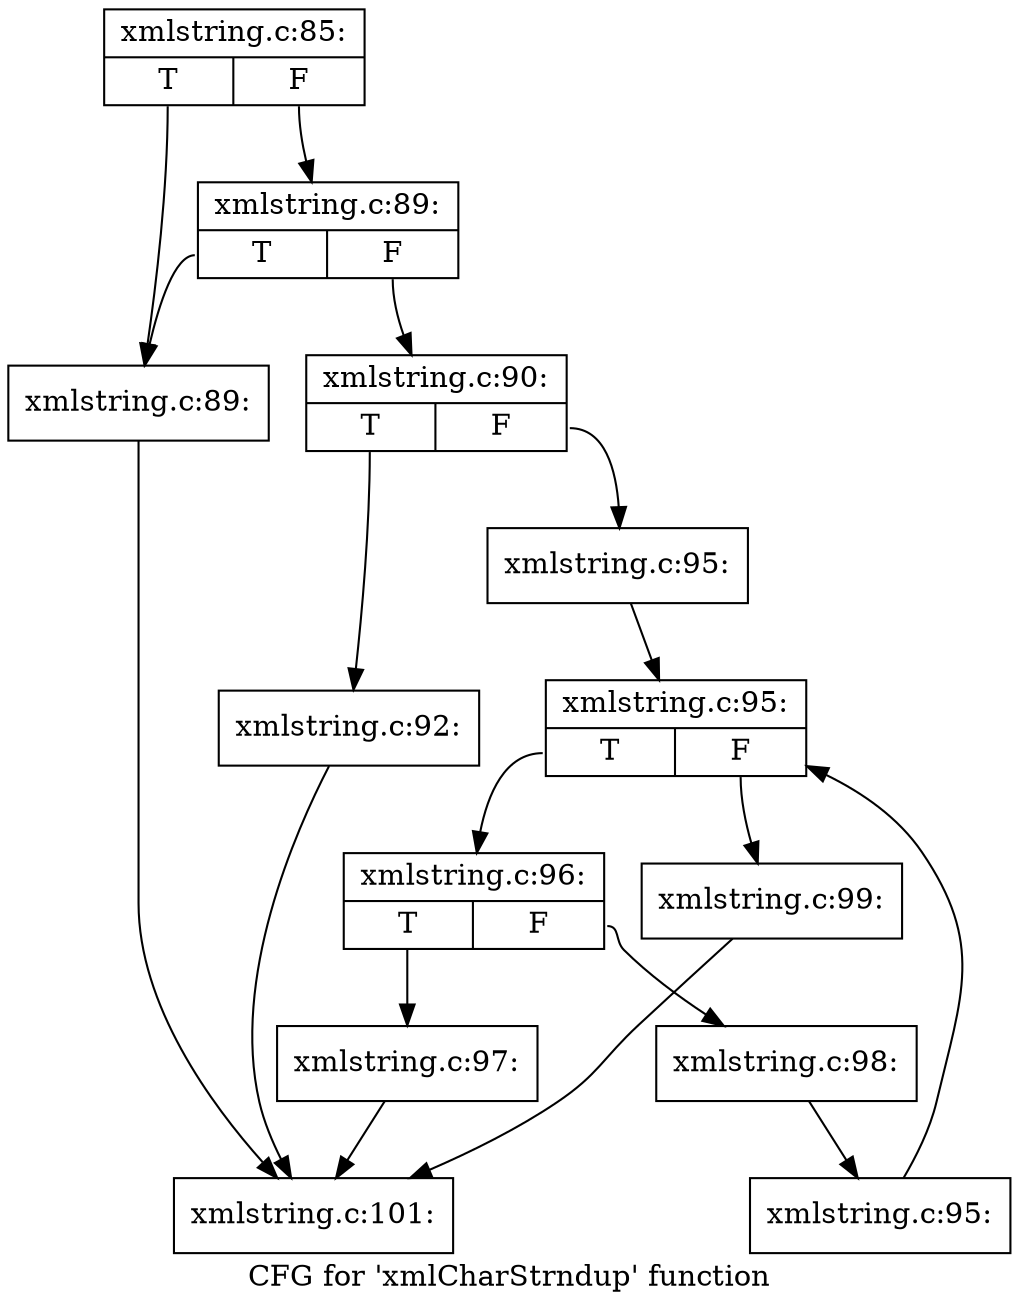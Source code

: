 digraph "CFG for 'xmlCharStrndup' function" {
	label="CFG for 'xmlCharStrndup' function";

	Node0x38aa0f0 [shape=record,label="{xmlstring.c:85:|{<s0>T|<s1>F}}"];
	Node0x38aa0f0:s0 -> Node0x38ad270;
	Node0x38aa0f0:s1 -> Node0x38ad310;
	Node0x38ad310 [shape=record,label="{xmlstring.c:89:|{<s0>T|<s1>F}}"];
	Node0x38ad310:s0 -> Node0x38ad270;
	Node0x38ad310:s1 -> Node0x38ad2c0;
	Node0x38ad270 [shape=record,label="{xmlstring.c:89:}"];
	Node0x38ad270 -> Node0x38a77e0;
	Node0x38ad2c0 [shape=record,label="{xmlstring.c:90:|{<s0>T|<s1>F}}"];
	Node0x38ad2c0:s0 -> Node0x38ae350;
	Node0x38ad2c0:s1 -> Node0x38ae3a0;
	Node0x38ae350 [shape=record,label="{xmlstring.c:92:}"];
	Node0x38ae350 -> Node0x38a77e0;
	Node0x38ae3a0 [shape=record,label="{xmlstring.c:95:}"];
	Node0x38ae3a0 -> Node0x38aeb30;
	Node0x38aeb30 [shape=record,label="{xmlstring.c:95:|{<s0>T|<s1>F}}"];
	Node0x38aeb30:s0 -> Node0x38aee10;
	Node0x38aeb30:s1 -> Node0x38ae990;
	Node0x38aee10 [shape=record,label="{xmlstring.c:96:|{<s0>T|<s1>F}}"];
	Node0x38aee10:s0 -> Node0x38af740;
	Node0x38aee10:s1 -> Node0x38af790;
	Node0x38af740 [shape=record,label="{xmlstring.c:97:}"];
	Node0x38af740 -> Node0x38a77e0;
	Node0x38af790 [shape=record,label="{xmlstring.c:98:}"];
	Node0x38af790 -> Node0x38aed80;
	Node0x38aed80 [shape=record,label="{xmlstring.c:95:}"];
	Node0x38aed80 -> Node0x38aeb30;
	Node0x38ae990 [shape=record,label="{xmlstring.c:99:}"];
	Node0x38ae990 -> Node0x38a77e0;
	Node0x38a77e0 [shape=record,label="{xmlstring.c:101:}"];
}
